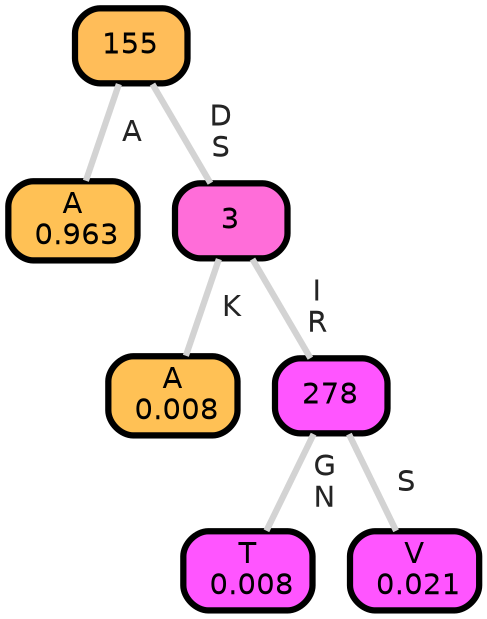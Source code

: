 graph Tree {
node [shape=box, style="filled, rounded",color="black",penwidth="3",fontcolor="black",                 fontname=helvetica] ;
graph [ranksep="0 equally", splines=straight,                 bgcolor=transparent, dpi=200] ;
edge [fontname=helvetica, fontweight=bold,fontcolor=grey14,color=lightgray] ;
0 [label="A
 0.963", fillcolor="#ffc155"] ;
1 [label="155", fillcolor="#ffbd59"] ;
2 [label="A
 0.008", fillcolor="#ffc155"] ;
3 [label="3", fillcolor="#ff6dd9"] ;
4 [label="T
 0.008", fillcolor="#ff55ff"] ;
5 [label="278", fillcolor="#ff55ff"] ;
6 [label="V
 0.021", fillcolor="#ff55ff"] ;
1 -- 0 [label=" A",penwidth=3] ;
1 -- 3 [label=" D\n S",penwidth=3] ;
3 -- 2 [label=" K",penwidth=3] ;
3 -- 5 [label=" I\n R",penwidth=3] ;
5 -- 4 [label=" G\n N",penwidth=3] ;
5 -- 6 [label=" S",penwidth=3] ;
{rank = same;}}
